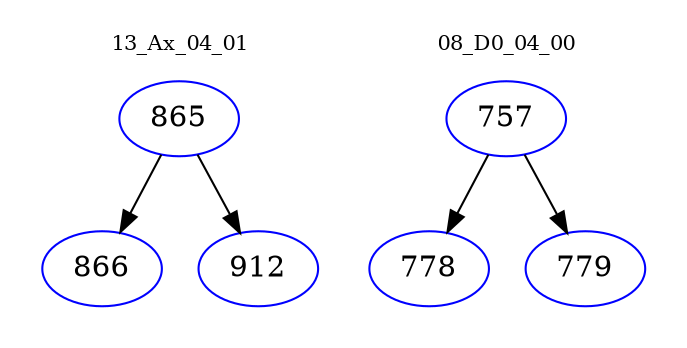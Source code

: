 digraph{
subgraph cluster_0 {
color = white
label = "13_Ax_04_01";
fontsize=10;
T0_865 [label="865", color="blue"]
T0_865 -> T0_866 [color="black"]
T0_866 [label="866", color="blue"]
T0_865 -> T0_912 [color="black"]
T0_912 [label="912", color="blue"]
}
subgraph cluster_1 {
color = white
label = "08_D0_04_00";
fontsize=10;
T1_757 [label="757", color="blue"]
T1_757 -> T1_778 [color="black"]
T1_778 [label="778", color="blue"]
T1_757 -> T1_779 [color="black"]
T1_779 [label="779", color="blue"]
}
}
